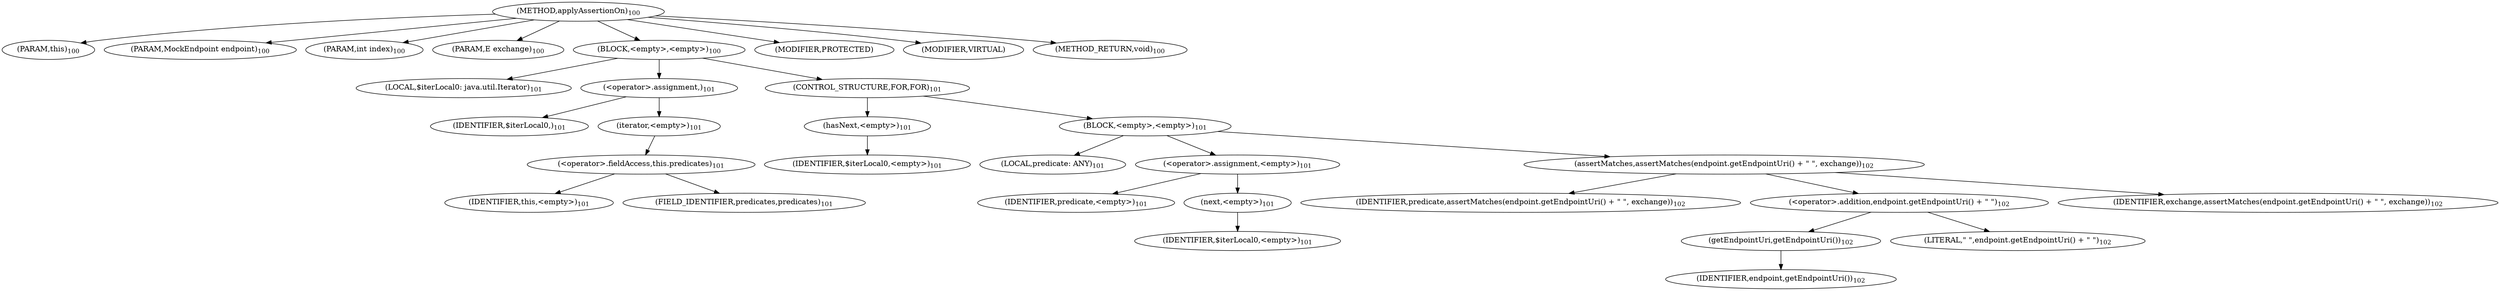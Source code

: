 digraph "applyAssertionOn" {  
"170" [label = <(METHOD,applyAssertionOn)<SUB>100</SUB>> ]
"171" [label = <(PARAM,this)<SUB>100</SUB>> ]
"172" [label = <(PARAM,MockEndpoint endpoint)<SUB>100</SUB>> ]
"173" [label = <(PARAM,int index)<SUB>100</SUB>> ]
"174" [label = <(PARAM,E exchange)<SUB>100</SUB>> ]
"175" [label = <(BLOCK,&lt;empty&gt;,&lt;empty&gt;)<SUB>100</SUB>> ]
"176" [label = <(LOCAL,$iterLocal0: java.util.Iterator)<SUB>101</SUB>> ]
"177" [label = <(&lt;operator&gt;.assignment,)<SUB>101</SUB>> ]
"178" [label = <(IDENTIFIER,$iterLocal0,)<SUB>101</SUB>> ]
"179" [label = <(iterator,&lt;empty&gt;)<SUB>101</SUB>> ]
"180" [label = <(&lt;operator&gt;.fieldAccess,this.predicates)<SUB>101</SUB>> ]
"181" [label = <(IDENTIFIER,this,&lt;empty&gt;)<SUB>101</SUB>> ]
"182" [label = <(FIELD_IDENTIFIER,predicates,predicates)<SUB>101</SUB>> ]
"183" [label = <(CONTROL_STRUCTURE,FOR,FOR)<SUB>101</SUB>> ]
"184" [label = <(hasNext,&lt;empty&gt;)<SUB>101</SUB>> ]
"185" [label = <(IDENTIFIER,$iterLocal0,&lt;empty&gt;)<SUB>101</SUB>> ]
"186" [label = <(BLOCK,&lt;empty&gt;,&lt;empty&gt;)<SUB>101</SUB>> ]
"187" [label = <(LOCAL,predicate: ANY)<SUB>101</SUB>> ]
"188" [label = <(&lt;operator&gt;.assignment,&lt;empty&gt;)<SUB>101</SUB>> ]
"189" [label = <(IDENTIFIER,predicate,&lt;empty&gt;)<SUB>101</SUB>> ]
"190" [label = <(next,&lt;empty&gt;)<SUB>101</SUB>> ]
"191" [label = <(IDENTIFIER,$iterLocal0,&lt;empty&gt;)<SUB>101</SUB>> ]
"192" [label = <(assertMatches,assertMatches(endpoint.getEndpointUri() + &quot; &quot;, exchange))<SUB>102</SUB>> ]
"193" [label = <(IDENTIFIER,predicate,assertMatches(endpoint.getEndpointUri() + &quot; &quot;, exchange))<SUB>102</SUB>> ]
"194" [label = <(&lt;operator&gt;.addition,endpoint.getEndpointUri() + &quot; &quot;)<SUB>102</SUB>> ]
"195" [label = <(getEndpointUri,getEndpointUri())<SUB>102</SUB>> ]
"196" [label = <(IDENTIFIER,endpoint,getEndpointUri())<SUB>102</SUB>> ]
"197" [label = <(LITERAL,&quot; &quot;,endpoint.getEndpointUri() + &quot; &quot;)<SUB>102</SUB>> ]
"198" [label = <(IDENTIFIER,exchange,assertMatches(endpoint.getEndpointUri() + &quot; &quot;, exchange))<SUB>102</SUB>> ]
"199" [label = <(MODIFIER,PROTECTED)> ]
"200" [label = <(MODIFIER,VIRTUAL)> ]
"201" [label = <(METHOD_RETURN,void)<SUB>100</SUB>> ]
  "170" -> "171" 
  "170" -> "172" 
  "170" -> "173" 
  "170" -> "174" 
  "170" -> "175" 
  "170" -> "199" 
  "170" -> "200" 
  "170" -> "201" 
  "175" -> "176" 
  "175" -> "177" 
  "175" -> "183" 
  "177" -> "178" 
  "177" -> "179" 
  "179" -> "180" 
  "180" -> "181" 
  "180" -> "182" 
  "183" -> "184" 
  "183" -> "186" 
  "184" -> "185" 
  "186" -> "187" 
  "186" -> "188" 
  "186" -> "192" 
  "188" -> "189" 
  "188" -> "190" 
  "190" -> "191" 
  "192" -> "193" 
  "192" -> "194" 
  "192" -> "198" 
  "194" -> "195" 
  "194" -> "197" 
  "195" -> "196" 
}
